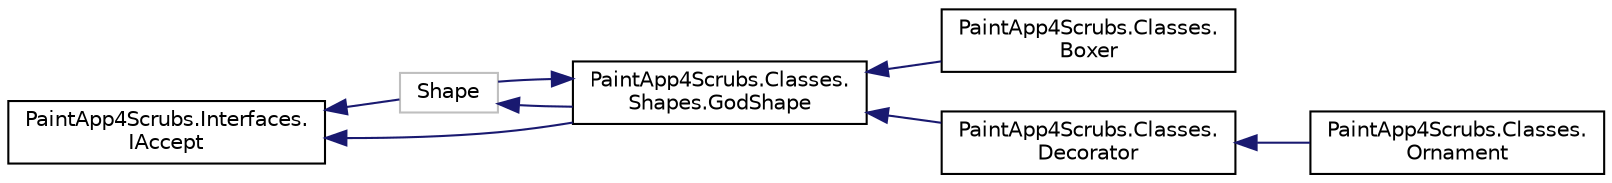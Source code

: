 digraph "Graphical Class Hierarchy"
{
 // LATEX_PDF_SIZE
  edge [fontname="Helvetica",fontsize="10",labelfontname="Helvetica",labelfontsize="10"];
  node [fontname="Helvetica",fontsize="10",shape=record];
  rankdir="LR";
  Node29 [label="PaintApp4Scrubs.Interfaces.\lIAccept",height=0.2,width=0.4,color="black", fillcolor="white", style="filled",URL="$interface_paint_app4_scrubs_1_1_interfaces_1_1_i_accept.html",tooltip="the interface for the visitor"];
  Node29 -> Node4 [dir="back",color="midnightblue",fontsize="10",style="solid",fontname="Helvetica"];
  Node4 [label="PaintApp4Scrubs.Classes.\lShapes.BaseShape",height=0.2,width=0.4,color="black", fillcolor="white", style="filled",URL="$class_paint_app4_scrubs_1_1_classes_1_1_shapes_1_1_base_shape.html",tooltip="The Base Shape where all shapes are equal (\"hail communism\" ) https://www.youtube...."];
  Node29 -> Node0 [dir="back",color="midnightblue",fontsize="10",style="solid",fontname="Helvetica"];
  Node0 [label="PaintApp4Scrubs.Classes.\lShapes.GodShape",height=0.2,width=0.4,color="black", fillcolor="white", style="filled",URL="$class_paint_app4_scrubs_1_1_classes_1_1_shapes_1_1_god_shape.html",tooltip="an abstract class to add extra functionality to the Shape class"];
  Node0 -> Node1 [dir="back",color="midnightblue",fontsize="10",style="solid",fontname="Helvetica"];
  Node1 [label="PaintApp4Scrubs.Classes.\lBoxer",height=0.2,width=0.4,color="black", fillcolor="white", style="filled",URL="$class_paint_app4_scrubs_1_1_classes_1_1_boxer.html",tooltip="a compositer class for BaseShape"];
  Node0 -> Node2 [dir="back",color="midnightblue",fontsize="10",style="solid",fontname="Helvetica"];
  Node2 [label="PaintApp4Scrubs.Classes.\lDecorator",height=0.2,width=0.4,color="black", fillcolor="white", style="filled",URL="$class_paint_app4_scrubs_1_1_classes_1_1_decorator.html",tooltip="The decorator BaseClass"];
  Node2 -> Node3 [dir="back",color="midnightblue",fontsize="10",style="solid",fontname="Helvetica"];
  Node3 [label="PaintApp4Scrubs.Classes.\lOrnament",height=0.2,width=0.4,color="black", fillcolor="white", style="filled",URL="$class_paint_app4_scrubs_1_1_classes_1_1_ornament.html",tooltip=" "];
  Node0 -> Node4 [dir="back",color="midnightblue",fontsize="10",style="solid",fontname="Helvetica"];
  Node4 [label="Shape",height=0.2,width=0.4,color="grey75", fillcolor="white", style="filled",tooltip=" "];
  Node4 -> Node0 [dir="back",color="midnightblue",fontsize="10",style="solid",fontname="Helvetica"];
}
